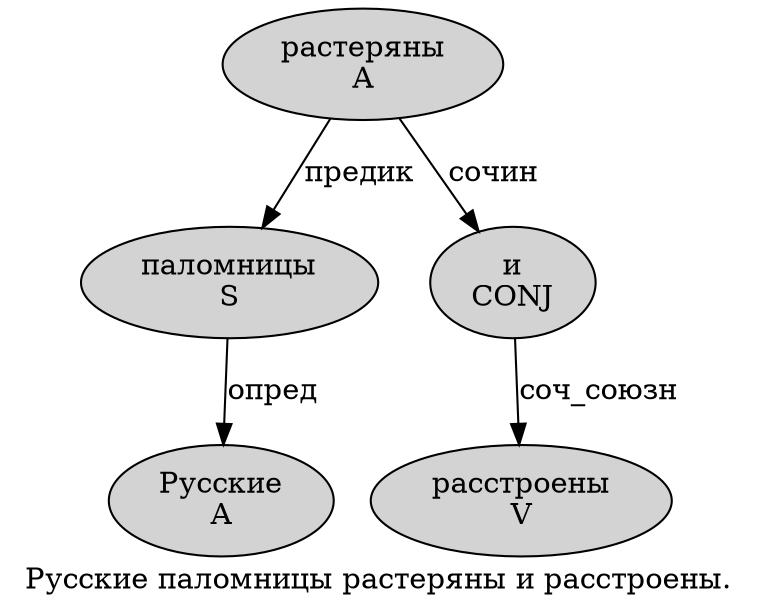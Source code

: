 digraph SENTENCE_0 {
	graph [label="Русские паломницы растеряны и расстроены."]
	node [style=filled]
		0 [label="Русские
A" color="" fillcolor=lightgray penwidth=1 shape=ellipse]
		1 [label="паломницы
S" color="" fillcolor=lightgray penwidth=1 shape=ellipse]
		2 [label="растеряны
A" color="" fillcolor=lightgray penwidth=1 shape=ellipse]
		3 [label="и
CONJ" color="" fillcolor=lightgray penwidth=1 shape=ellipse]
		4 [label="расстроены
V" color="" fillcolor=lightgray penwidth=1 shape=ellipse]
			1 -> 0 [label="опред"]
			2 -> 1 [label="предик"]
			2 -> 3 [label="сочин"]
			3 -> 4 [label="соч_союзн"]
}
